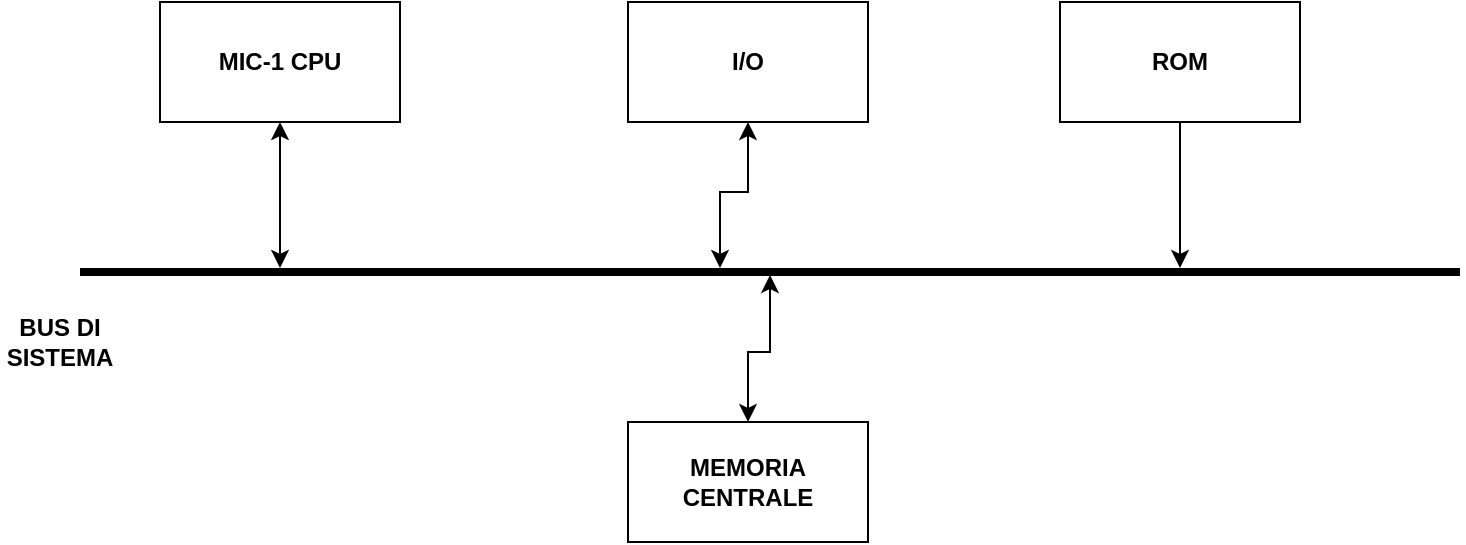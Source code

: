 <mxfile version="13.6.2" type="device"><diagram id="_l4rSrOxqUn5nOJDIJX1" name="Page-1"><mxGraphModel dx="1038" dy="499" grid="1" gridSize="10" guides="1" tooltips="1" connect="1" arrows="1" fold="1" page="1" pageScale="1" pageWidth="827" pageHeight="1169" math="0" shadow="0"><root><mxCell id="0"/><mxCell id="1" parent="0"/><mxCell id="hyPjPVDZptdDtaVqzv4O-1" value="" style="line;strokeWidth=4;html=1;perimeter=backbonePerimeter;points=[];outlineConnect=0;" vertex="1" parent="1"><mxGeometry x="80" y="250" width="690" height="10" as="geometry"/></mxCell><mxCell id="hyPjPVDZptdDtaVqzv4O-4" style="edgeStyle=orthogonalEdgeStyle;rounded=0;orthogonalLoop=1;jettySize=auto;html=1;startArrow=classic;startFill=1;" edge="1" parent="1" source="hyPjPVDZptdDtaVqzv4O-2" target="hyPjPVDZptdDtaVqzv4O-1"><mxGeometry relative="1" as="geometry"><Array as="points"><mxPoint x="180" y="240"/><mxPoint x="180" y="240"/></Array></mxGeometry></mxCell><mxCell id="hyPjPVDZptdDtaVqzv4O-2" value="&lt;b&gt;MIC-1 CPU&lt;/b&gt;" style="rounded=0;whiteSpace=wrap;html=1;" vertex="1" parent="1"><mxGeometry x="120" y="120" width="120" height="60" as="geometry"/></mxCell><mxCell id="hyPjPVDZptdDtaVqzv4O-6" style="edgeStyle=orthogonalEdgeStyle;rounded=0;orthogonalLoop=1;jettySize=auto;html=1;startArrow=classic;startFill=1;" edge="1" parent="1" source="hyPjPVDZptdDtaVqzv4O-5" target="hyPjPVDZptdDtaVqzv4O-1"><mxGeometry relative="1" as="geometry"/></mxCell><mxCell id="hyPjPVDZptdDtaVqzv4O-5" value="&lt;b&gt;MEMORIA CENTRALE&lt;/b&gt;" style="rounded=0;whiteSpace=wrap;html=1;" vertex="1" parent="1"><mxGeometry x="354" y="330" width="120" height="60" as="geometry"/></mxCell><mxCell id="hyPjPVDZptdDtaVqzv4O-8" style="edgeStyle=orthogonalEdgeStyle;rounded=0;orthogonalLoop=1;jettySize=auto;html=1;" edge="1" parent="1" source="hyPjPVDZptdDtaVqzv4O-7" target="hyPjPVDZptdDtaVqzv4O-1"><mxGeometry relative="1" as="geometry"><Array as="points"><mxPoint x="630" y="250"/><mxPoint x="630" y="250"/></Array></mxGeometry></mxCell><mxCell id="hyPjPVDZptdDtaVqzv4O-7" value="&lt;b&gt;ROM&lt;/b&gt;" style="rounded=0;whiteSpace=wrap;html=1;" vertex="1" parent="1"><mxGeometry x="570" y="120" width="120" height="60" as="geometry"/></mxCell><mxCell id="hyPjPVDZptdDtaVqzv4O-9" value="&lt;b&gt;BUS DI SISTEMA&lt;/b&gt;" style="text;html=1;strokeColor=none;fillColor=none;align=center;verticalAlign=middle;whiteSpace=wrap;rounded=0;" vertex="1" parent="1"><mxGeometry x="40" y="270" width="60" height="40" as="geometry"/></mxCell><mxCell id="hyPjPVDZptdDtaVqzv4O-11" style="edgeStyle=orthogonalEdgeStyle;rounded=0;orthogonalLoop=1;jettySize=auto;html=1;startArrow=classic;startFill=1;" edge="1" parent="1" source="hyPjPVDZptdDtaVqzv4O-10" target="hyPjPVDZptdDtaVqzv4O-1"><mxGeometry relative="1" as="geometry"><Array as="points"><mxPoint x="414" y="215"/><mxPoint x="400" y="215"/></Array></mxGeometry></mxCell><mxCell id="hyPjPVDZptdDtaVqzv4O-10" value="&lt;b&gt;I/O&lt;/b&gt;" style="rounded=0;whiteSpace=wrap;html=1;" vertex="1" parent="1"><mxGeometry x="354" y="120" width="120" height="60" as="geometry"/></mxCell></root></mxGraphModel></diagram></mxfile>